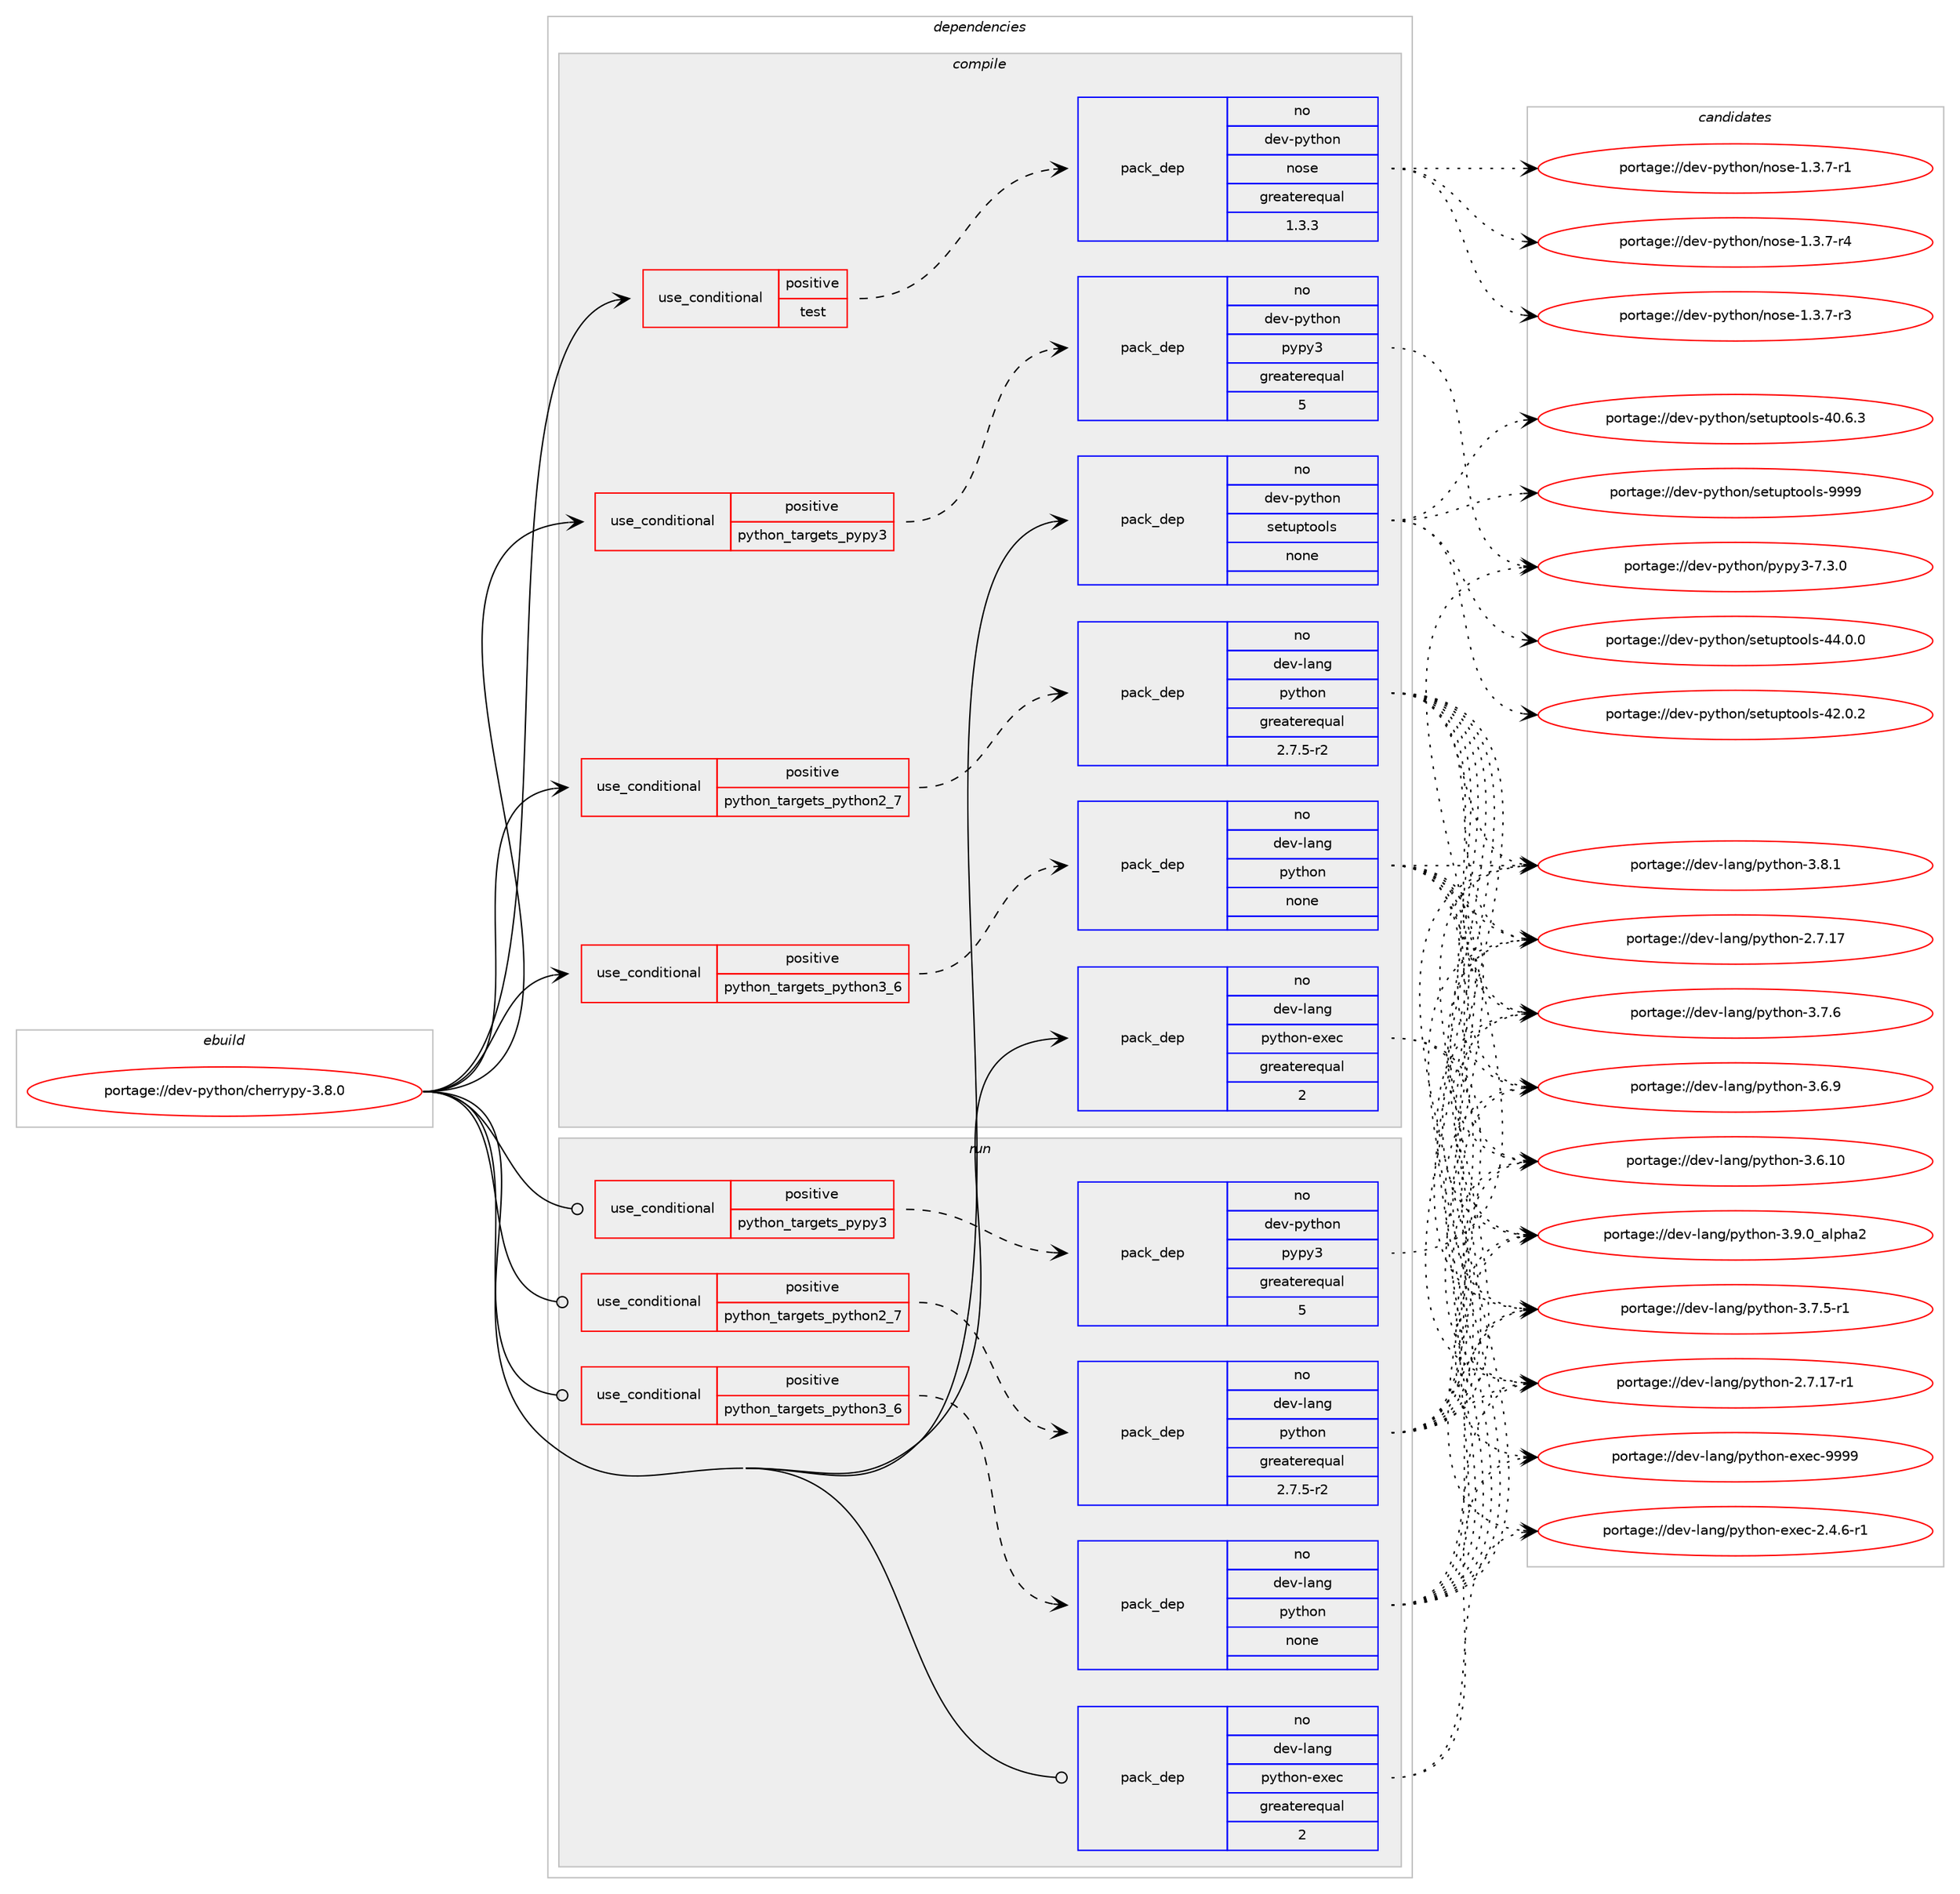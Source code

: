 digraph prolog {

# *************
# Graph options
# *************

newrank=true;
concentrate=true;
compound=true;
graph [rankdir=LR,fontname=Helvetica,fontsize=10,ranksep=1.5];#, ranksep=2.5, nodesep=0.2];
edge  [arrowhead=vee];
node  [fontname=Helvetica,fontsize=10];

# **********
# The ebuild
# **********

subgraph cluster_leftcol {
color=gray;
label=<<i>ebuild</i>>;
id [label="portage://dev-python/cherrypy-3.8.0", color=red, width=4, href="../dev-python/cherrypy-3.8.0.svg"];
}

# ****************
# The dependencies
# ****************

subgraph cluster_midcol {
color=gray;
label=<<i>dependencies</i>>;
subgraph cluster_compile {
fillcolor="#eeeeee";
style=filled;
label=<<i>compile</i>>;
subgraph cond117800 {
dependency467220 [label=<<TABLE BORDER="0" CELLBORDER="1" CELLSPACING="0" CELLPADDING="4"><TR><TD ROWSPAN="3" CELLPADDING="10">use_conditional</TD></TR><TR><TD>positive</TD></TR><TR><TD>python_targets_pypy3</TD></TR></TABLE>>, shape=none, color=red];
subgraph pack344413 {
dependency467221 [label=<<TABLE BORDER="0" CELLBORDER="1" CELLSPACING="0" CELLPADDING="4" WIDTH="220"><TR><TD ROWSPAN="6" CELLPADDING="30">pack_dep</TD></TR><TR><TD WIDTH="110">no</TD></TR><TR><TD>dev-python</TD></TR><TR><TD>pypy3</TD></TR><TR><TD>greaterequal</TD></TR><TR><TD>5</TD></TR></TABLE>>, shape=none, color=blue];
}
dependency467220:e -> dependency467221:w [weight=20,style="dashed",arrowhead="vee"];
}
id:e -> dependency467220:w [weight=20,style="solid",arrowhead="vee"];
subgraph cond117801 {
dependency467222 [label=<<TABLE BORDER="0" CELLBORDER="1" CELLSPACING="0" CELLPADDING="4"><TR><TD ROWSPAN="3" CELLPADDING="10">use_conditional</TD></TR><TR><TD>positive</TD></TR><TR><TD>python_targets_python2_7</TD></TR></TABLE>>, shape=none, color=red];
subgraph pack344414 {
dependency467223 [label=<<TABLE BORDER="0" CELLBORDER="1" CELLSPACING="0" CELLPADDING="4" WIDTH="220"><TR><TD ROWSPAN="6" CELLPADDING="30">pack_dep</TD></TR><TR><TD WIDTH="110">no</TD></TR><TR><TD>dev-lang</TD></TR><TR><TD>python</TD></TR><TR><TD>greaterequal</TD></TR><TR><TD>2.7.5-r2</TD></TR></TABLE>>, shape=none, color=blue];
}
dependency467222:e -> dependency467223:w [weight=20,style="dashed",arrowhead="vee"];
}
id:e -> dependency467222:w [weight=20,style="solid",arrowhead="vee"];
subgraph cond117802 {
dependency467224 [label=<<TABLE BORDER="0" CELLBORDER="1" CELLSPACING="0" CELLPADDING="4"><TR><TD ROWSPAN="3" CELLPADDING="10">use_conditional</TD></TR><TR><TD>positive</TD></TR><TR><TD>python_targets_python3_6</TD></TR></TABLE>>, shape=none, color=red];
subgraph pack344415 {
dependency467225 [label=<<TABLE BORDER="0" CELLBORDER="1" CELLSPACING="0" CELLPADDING="4" WIDTH="220"><TR><TD ROWSPAN="6" CELLPADDING="30">pack_dep</TD></TR><TR><TD WIDTH="110">no</TD></TR><TR><TD>dev-lang</TD></TR><TR><TD>python</TD></TR><TR><TD>none</TD></TR><TR><TD></TD></TR></TABLE>>, shape=none, color=blue];
}
dependency467224:e -> dependency467225:w [weight=20,style="dashed",arrowhead="vee"];
}
id:e -> dependency467224:w [weight=20,style="solid",arrowhead="vee"];
subgraph cond117803 {
dependency467226 [label=<<TABLE BORDER="0" CELLBORDER="1" CELLSPACING="0" CELLPADDING="4"><TR><TD ROWSPAN="3" CELLPADDING="10">use_conditional</TD></TR><TR><TD>positive</TD></TR><TR><TD>test</TD></TR></TABLE>>, shape=none, color=red];
subgraph pack344416 {
dependency467227 [label=<<TABLE BORDER="0" CELLBORDER="1" CELLSPACING="0" CELLPADDING="4" WIDTH="220"><TR><TD ROWSPAN="6" CELLPADDING="30">pack_dep</TD></TR><TR><TD WIDTH="110">no</TD></TR><TR><TD>dev-python</TD></TR><TR><TD>nose</TD></TR><TR><TD>greaterequal</TD></TR><TR><TD>1.3.3</TD></TR></TABLE>>, shape=none, color=blue];
}
dependency467226:e -> dependency467227:w [weight=20,style="dashed",arrowhead="vee"];
}
id:e -> dependency467226:w [weight=20,style="solid",arrowhead="vee"];
subgraph pack344417 {
dependency467228 [label=<<TABLE BORDER="0" CELLBORDER="1" CELLSPACING="0" CELLPADDING="4" WIDTH="220"><TR><TD ROWSPAN="6" CELLPADDING="30">pack_dep</TD></TR><TR><TD WIDTH="110">no</TD></TR><TR><TD>dev-lang</TD></TR><TR><TD>python-exec</TD></TR><TR><TD>greaterequal</TD></TR><TR><TD>2</TD></TR></TABLE>>, shape=none, color=blue];
}
id:e -> dependency467228:w [weight=20,style="solid",arrowhead="vee"];
subgraph pack344418 {
dependency467229 [label=<<TABLE BORDER="0" CELLBORDER="1" CELLSPACING="0" CELLPADDING="4" WIDTH="220"><TR><TD ROWSPAN="6" CELLPADDING="30">pack_dep</TD></TR><TR><TD WIDTH="110">no</TD></TR><TR><TD>dev-python</TD></TR><TR><TD>setuptools</TD></TR><TR><TD>none</TD></TR><TR><TD></TD></TR></TABLE>>, shape=none, color=blue];
}
id:e -> dependency467229:w [weight=20,style="solid",arrowhead="vee"];
}
subgraph cluster_compileandrun {
fillcolor="#eeeeee";
style=filled;
label=<<i>compile and run</i>>;
}
subgraph cluster_run {
fillcolor="#eeeeee";
style=filled;
label=<<i>run</i>>;
subgraph cond117804 {
dependency467230 [label=<<TABLE BORDER="0" CELLBORDER="1" CELLSPACING="0" CELLPADDING="4"><TR><TD ROWSPAN="3" CELLPADDING="10">use_conditional</TD></TR><TR><TD>positive</TD></TR><TR><TD>python_targets_pypy3</TD></TR></TABLE>>, shape=none, color=red];
subgraph pack344419 {
dependency467231 [label=<<TABLE BORDER="0" CELLBORDER="1" CELLSPACING="0" CELLPADDING="4" WIDTH="220"><TR><TD ROWSPAN="6" CELLPADDING="30">pack_dep</TD></TR><TR><TD WIDTH="110">no</TD></TR><TR><TD>dev-python</TD></TR><TR><TD>pypy3</TD></TR><TR><TD>greaterequal</TD></TR><TR><TD>5</TD></TR></TABLE>>, shape=none, color=blue];
}
dependency467230:e -> dependency467231:w [weight=20,style="dashed",arrowhead="vee"];
}
id:e -> dependency467230:w [weight=20,style="solid",arrowhead="odot"];
subgraph cond117805 {
dependency467232 [label=<<TABLE BORDER="0" CELLBORDER="1" CELLSPACING="0" CELLPADDING="4"><TR><TD ROWSPAN="3" CELLPADDING="10">use_conditional</TD></TR><TR><TD>positive</TD></TR><TR><TD>python_targets_python2_7</TD></TR></TABLE>>, shape=none, color=red];
subgraph pack344420 {
dependency467233 [label=<<TABLE BORDER="0" CELLBORDER="1" CELLSPACING="0" CELLPADDING="4" WIDTH="220"><TR><TD ROWSPAN="6" CELLPADDING="30">pack_dep</TD></TR><TR><TD WIDTH="110">no</TD></TR><TR><TD>dev-lang</TD></TR><TR><TD>python</TD></TR><TR><TD>greaterequal</TD></TR><TR><TD>2.7.5-r2</TD></TR></TABLE>>, shape=none, color=blue];
}
dependency467232:e -> dependency467233:w [weight=20,style="dashed",arrowhead="vee"];
}
id:e -> dependency467232:w [weight=20,style="solid",arrowhead="odot"];
subgraph cond117806 {
dependency467234 [label=<<TABLE BORDER="0" CELLBORDER="1" CELLSPACING="0" CELLPADDING="4"><TR><TD ROWSPAN="3" CELLPADDING="10">use_conditional</TD></TR><TR><TD>positive</TD></TR><TR><TD>python_targets_python3_6</TD></TR></TABLE>>, shape=none, color=red];
subgraph pack344421 {
dependency467235 [label=<<TABLE BORDER="0" CELLBORDER="1" CELLSPACING="0" CELLPADDING="4" WIDTH="220"><TR><TD ROWSPAN="6" CELLPADDING="30">pack_dep</TD></TR><TR><TD WIDTH="110">no</TD></TR><TR><TD>dev-lang</TD></TR><TR><TD>python</TD></TR><TR><TD>none</TD></TR><TR><TD></TD></TR></TABLE>>, shape=none, color=blue];
}
dependency467234:e -> dependency467235:w [weight=20,style="dashed",arrowhead="vee"];
}
id:e -> dependency467234:w [weight=20,style="solid",arrowhead="odot"];
subgraph pack344422 {
dependency467236 [label=<<TABLE BORDER="0" CELLBORDER="1" CELLSPACING="0" CELLPADDING="4" WIDTH="220"><TR><TD ROWSPAN="6" CELLPADDING="30">pack_dep</TD></TR><TR><TD WIDTH="110">no</TD></TR><TR><TD>dev-lang</TD></TR><TR><TD>python-exec</TD></TR><TR><TD>greaterequal</TD></TR><TR><TD>2</TD></TR></TABLE>>, shape=none, color=blue];
}
id:e -> dependency467236:w [weight=20,style="solid",arrowhead="odot"];
}
}

# **************
# The candidates
# **************

subgraph cluster_choices {
rank=same;
color=gray;
label=<<i>candidates</i>>;

subgraph choice344413 {
color=black;
nodesep=1;
choice100101118451121211161041111104711212111212151455546514648 [label="portage://dev-python/pypy3-7.3.0", color=red, width=4,href="../dev-python/pypy3-7.3.0.svg"];
dependency467221:e -> choice100101118451121211161041111104711212111212151455546514648:w [style=dotted,weight="100"];
}
subgraph choice344414 {
color=black;
nodesep=1;
choice10010111845108971101034711212111610411111045514657464895971081121049750 [label="portage://dev-lang/python-3.9.0_alpha2", color=red, width=4,href="../dev-lang/python-3.9.0_alpha2.svg"];
choice100101118451089711010347112121116104111110455146564649 [label="portage://dev-lang/python-3.8.1", color=red, width=4,href="../dev-lang/python-3.8.1.svg"];
choice100101118451089711010347112121116104111110455146554654 [label="portage://dev-lang/python-3.7.6", color=red, width=4,href="../dev-lang/python-3.7.6.svg"];
choice1001011184510897110103471121211161041111104551465546534511449 [label="portage://dev-lang/python-3.7.5-r1", color=red, width=4,href="../dev-lang/python-3.7.5-r1.svg"];
choice100101118451089711010347112121116104111110455146544657 [label="portage://dev-lang/python-3.6.9", color=red, width=4,href="../dev-lang/python-3.6.9.svg"];
choice10010111845108971101034711212111610411111045514654464948 [label="portage://dev-lang/python-3.6.10", color=red, width=4,href="../dev-lang/python-3.6.10.svg"];
choice100101118451089711010347112121116104111110455046554649554511449 [label="portage://dev-lang/python-2.7.17-r1", color=red, width=4,href="../dev-lang/python-2.7.17-r1.svg"];
choice10010111845108971101034711212111610411111045504655464955 [label="portage://dev-lang/python-2.7.17", color=red, width=4,href="../dev-lang/python-2.7.17.svg"];
dependency467223:e -> choice10010111845108971101034711212111610411111045514657464895971081121049750:w [style=dotted,weight="100"];
dependency467223:e -> choice100101118451089711010347112121116104111110455146564649:w [style=dotted,weight="100"];
dependency467223:e -> choice100101118451089711010347112121116104111110455146554654:w [style=dotted,weight="100"];
dependency467223:e -> choice1001011184510897110103471121211161041111104551465546534511449:w [style=dotted,weight="100"];
dependency467223:e -> choice100101118451089711010347112121116104111110455146544657:w [style=dotted,weight="100"];
dependency467223:e -> choice10010111845108971101034711212111610411111045514654464948:w [style=dotted,weight="100"];
dependency467223:e -> choice100101118451089711010347112121116104111110455046554649554511449:w [style=dotted,weight="100"];
dependency467223:e -> choice10010111845108971101034711212111610411111045504655464955:w [style=dotted,weight="100"];
}
subgraph choice344415 {
color=black;
nodesep=1;
choice10010111845108971101034711212111610411111045514657464895971081121049750 [label="portage://dev-lang/python-3.9.0_alpha2", color=red, width=4,href="../dev-lang/python-3.9.0_alpha2.svg"];
choice100101118451089711010347112121116104111110455146564649 [label="portage://dev-lang/python-3.8.1", color=red, width=4,href="../dev-lang/python-3.8.1.svg"];
choice100101118451089711010347112121116104111110455146554654 [label="portage://dev-lang/python-3.7.6", color=red, width=4,href="../dev-lang/python-3.7.6.svg"];
choice1001011184510897110103471121211161041111104551465546534511449 [label="portage://dev-lang/python-3.7.5-r1", color=red, width=4,href="../dev-lang/python-3.7.5-r1.svg"];
choice100101118451089711010347112121116104111110455146544657 [label="portage://dev-lang/python-3.6.9", color=red, width=4,href="../dev-lang/python-3.6.9.svg"];
choice10010111845108971101034711212111610411111045514654464948 [label="portage://dev-lang/python-3.6.10", color=red, width=4,href="../dev-lang/python-3.6.10.svg"];
choice100101118451089711010347112121116104111110455046554649554511449 [label="portage://dev-lang/python-2.7.17-r1", color=red, width=4,href="../dev-lang/python-2.7.17-r1.svg"];
choice10010111845108971101034711212111610411111045504655464955 [label="portage://dev-lang/python-2.7.17", color=red, width=4,href="../dev-lang/python-2.7.17.svg"];
dependency467225:e -> choice10010111845108971101034711212111610411111045514657464895971081121049750:w [style=dotted,weight="100"];
dependency467225:e -> choice100101118451089711010347112121116104111110455146564649:w [style=dotted,weight="100"];
dependency467225:e -> choice100101118451089711010347112121116104111110455146554654:w [style=dotted,weight="100"];
dependency467225:e -> choice1001011184510897110103471121211161041111104551465546534511449:w [style=dotted,weight="100"];
dependency467225:e -> choice100101118451089711010347112121116104111110455146544657:w [style=dotted,weight="100"];
dependency467225:e -> choice10010111845108971101034711212111610411111045514654464948:w [style=dotted,weight="100"];
dependency467225:e -> choice100101118451089711010347112121116104111110455046554649554511449:w [style=dotted,weight="100"];
dependency467225:e -> choice10010111845108971101034711212111610411111045504655464955:w [style=dotted,weight="100"];
}
subgraph choice344416 {
color=black;
nodesep=1;
choice10010111845112121116104111110471101111151014549465146554511452 [label="portage://dev-python/nose-1.3.7-r4", color=red, width=4,href="../dev-python/nose-1.3.7-r4.svg"];
choice10010111845112121116104111110471101111151014549465146554511451 [label="portage://dev-python/nose-1.3.7-r3", color=red, width=4,href="../dev-python/nose-1.3.7-r3.svg"];
choice10010111845112121116104111110471101111151014549465146554511449 [label="portage://dev-python/nose-1.3.7-r1", color=red, width=4,href="../dev-python/nose-1.3.7-r1.svg"];
dependency467227:e -> choice10010111845112121116104111110471101111151014549465146554511452:w [style=dotted,weight="100"];
dependency467227:e -> choice10010111845112121116104111110471101111151014549465146554511451:w [style=dotted,weight="100"];
dependency467227:e -> choice10010111845112121116104111110471101111151014549465146554511449:w [style=dotted,weight="100"];
}
subgraph choice344417 {
color=black;
nodesep=1;
choice10010111845108971101034711212111610411111045101120101994557575757 [label="portage://dev-lang/python-exec-9999", color=red, width=4,href="../dev-lang/python-exec-9999.svg"];
choice10010111845108971101034711212111610411111045101120101994550465246544511449 [label="portage://dev-lang/python-exec-2.4.6-r1", color=red, width=4,href="../dev-lang/python-exec-2.4.6-r1.svg"];
dependency467228:e -> choice10010111845108971101034711212111610411111045101120101994557575757:w [style=dotted,weight="100"];
dependency467228:e -> choice10010111845108971101034711212111610411111045101120101994550465246544511449:w [style=dotted,weight="100"];
}
subgraph choice344418 {
color=black;
nodesep=1;
choice10010111845112121116104111110471151011161171121161111111081154557575757 [label="portage://dev-python/setuptools-9999", color=red, width=4,href="../dev-python/setuptools-9999.svg"];
choice100101118451121211161041111104711510111611711211611111110811545525246484648 [label="portage://dev-python/setuptools-44.0.0", color=red, width=4,href="../dev-python/setuptools-44.0.0.svg"];
choice100101118451121211161041111104711510111611711211611111110811545525046484650 [label="portage://dev-python/setuptools-42.0.2", color=red, width=4,href="../dev-python/setuptools-42.0.2.svg"];
choice100101118451121211161041111104711510111611711211611111110811545524846544651 [label="portage://dev-python/setuptools-40.6.3", color=red, width=4,href="../dev-python/setuptools-40.6.3.svg"];
dependency467229:e -> choice10010111845112121116104111110471151011161171121161111111081154557575757:w [style=dotted,weight="100"];
dependency467229:e -> choice100101118451121211161041111104711510111611711211611111110811545525246484648:w [style=dotted,weight="100"];
dependency467229:e -> choice100101118451121211161041111104711510111611711211611111110811545525046484650:w [style=dotted,weight="100"];
dependency467229:e -> choice100101118451121211161041111104711510111611711211611111110811545524846544651:w [style=dotted,weight="100"];
}
subgraph choice344419 {
color=black;
nodesep=1;
choice100101118451121211161041111104711212111212151455546514648 [label="portage://dev-python/pypy3-7.3.0", color=red, width=4,href="../dev-python/pypy3-7.3.0.svg"];
dependency467231:e -> choice100101118451121211161041111104711212111212151455546514648:w [style=dotted,weight="100"];
}
subgraph choice344420 {
color=black;
nodesep=1;
choice10010111845108971101034711212111610411111045514657464895971081121049750 [label="portage://dev-lang/python-3.9.0_alpha2", color=red, width=4,href="../dev-lang/python-3.9.0_alpha2.svg"];
choice100101118451089711010347112121116104111110455146564649 [label="portage://dev-lang/python-3.8.1", color=red, width=4,href="../dev-lang/python-3.8.1.svg"];
choice100101118451089711010347112121116104111110455146554654 [label="portage://dev-lang/python-3.7.6", color=red, width=4,href="../dev-lang/python-3.7.6.svg"];
choice1001011184510897110103471121211161041111104551465546534511449 [label="portage://dev-lang/python-3.7.5-r1", color=red, width=4,href="../dev-lang/python-3.7.5-r1.svg"];
choice100101118451089711010347112121116104111110455146544657 [label="portage://dev-lang/python-3.6.9", color=red, width=4,href="../dev-lang/python-3.6.9.svg"];
choice10010111845108971101034711212111610411111045514654464948 [label="portage://dev-lang/python-3.6.10", color=red, width=4,href="../dev-lang/python-3.6.10.svg"];
choice100101118451089711010347112121116104111110455046554649554511449 [label="portage://dev-lang/python-2.7.17-r1", color=red, width=4,href="../dev-lang/python-2.7.17-r1.svg"];
choice10010111845108971101034711212111610411111045504655464955 [label="portage://dev-lang/python-2.7.17", color=red, width=4,href="../dev-lang/python-2.7.17.svg"];
dependency467233:e -> choice10010111845108971101034711212111610411111045514657464895971081121049750:w [style=dotted,weight="100"];
dependency467233:e -> choice100101118451089711010347112121116104111110455146564649:w [style=dotted,weight="100"];
dependency467233:e -> choice100101118451089711010347112121116104111110455146554654:w [style=dotted,weight="100"];
dependency467233:e -> choice1001011184510897110103471121211161041111104551465546534511449:w [style=dotted,weight="100"];
dependency467233:e -> choice100101118451089711010347112121116104111110455146544657:w [style=dotted,weight="100"];
dependency467233:e -> choice10010111845108971101034711212111610411111045514654464948:w [style=dotted,weight="100"];
dependency467233:e -> choice100101118451089711010347112121116104111110455046554649554511449:w [style=dotted,weight="100"];
dependency467233:e -> choice10010111845108971101034711212111610411111045504655464955:w [style=dotted,weight="100"];
}
subgraph choice344421 {
color=black;
nodesep=1;
choice10010111845108971101034711212111610411111045514657464895971081121049750 [label="portage://dev-lang/python-3.9.0_alpha2", color=red, width=4,href="../dev-lang/python-3.9.0_alpha2.svg"];
choice100101118451089711010347112121116104111110455146564649 [label="portage://dev-lang/python-3.8.1", color=red, width=4,href="../dev-lang/python-3.8.1.svg"];
choice100101118451089711010347112121116104111110455146554654 [label="portage://dev-lang/python-3.7.6", color=red, width=4,href="../dev-lang/python-3.7.6.svg"];
choice1001011184510897110103471121211161041111104551465546534511449 [label="portage://dev-lang/python-3.7.5-r1", color=red, width=4,href="../dev-lang/python-3.7.5-r1.svg"];
choice100101118451089711010347112121116104111110455146544657 [label="portage://dev-lang/python-3.6.9", color=red, width=4,href="../dev-lang/python-3.6.9.svg"];
choice10010111845108971101034711212111610411111045514654464948 [label="portage://dev-lang/python-3.6.10", color=red, width=4,href="../dev-lang/python-3.6.10.svg"];
choice100101118451089711010347112121116104111110455046554649554511449 [label="portage://dev-lang/python-2.7.17-r1", color=red, width=4,href="../dev-lang/python-2.7.17-r1.svg"];
choice10010111845108971101034711212111610411111045504655464955 [label="portage://dev-lang/python-2.7.17", color=red, width=4,href="../dev-lang/python-2.7.17.svg"];
dependency467235:e -> choice10010111845108971101034711212111610411111045514657464895971081121049750:w [style=dotted,weight="100"];
dependency467235:e -> choice100101118451089711010347112121116104111110455146564649:w [style=dotted,weight="100"];
dependency467235:e -> choice100101118451089711010347112121116104111110455146554654:w [style=dotted,weight="100"];
dependency467235:e -> choice1001011184510897110103471121211161041111104551465546534511449:w [style=dotted,weight="100"];
dependency467235:e -> choice100101118451089711010347112121116104111110455146544657:w [style=dotted,weight="100"];
dependency467235:e -> choice10010111845108971101034711212111610411111045514654464948:w [style=dotted,weight="100"];
dependency467235:e -> choice100101118451089711010347112121116104111110455046554649554511449:w [style=dotted,weight="100"];
dependency467235:e -> choice10010111845108971101034711212111610411111045504655464955:w [style=dotted,weight="100"];
}
subgraph choice344422 {
color=black;
nodesep=1;
choice10010111845108971101034711212111610411111045101120101994557575757 [label="portage://dev-lang/python-exec-9999", color=red, width=4,href="../dev-lang/python-exec-9999.svg"];
choice10010111845108971101034711212111610411111045101120101994550465246544511449 [label="portage://dev-lang/python-exec-2.4.6-r1", color=red, width=4,href="../dev-lang/python-exec-2.4.6-r1.svg"];
dependency467236:e -> choice10010111845108971101034711212111610411111045101120101994557575757:w [style=dotted,weight="100"];
dependency467236:e -> choice10010111845108971101034711212111610411111045101120101994550465246544511449:w [style=dotted,weight="100"];
}
}

}
